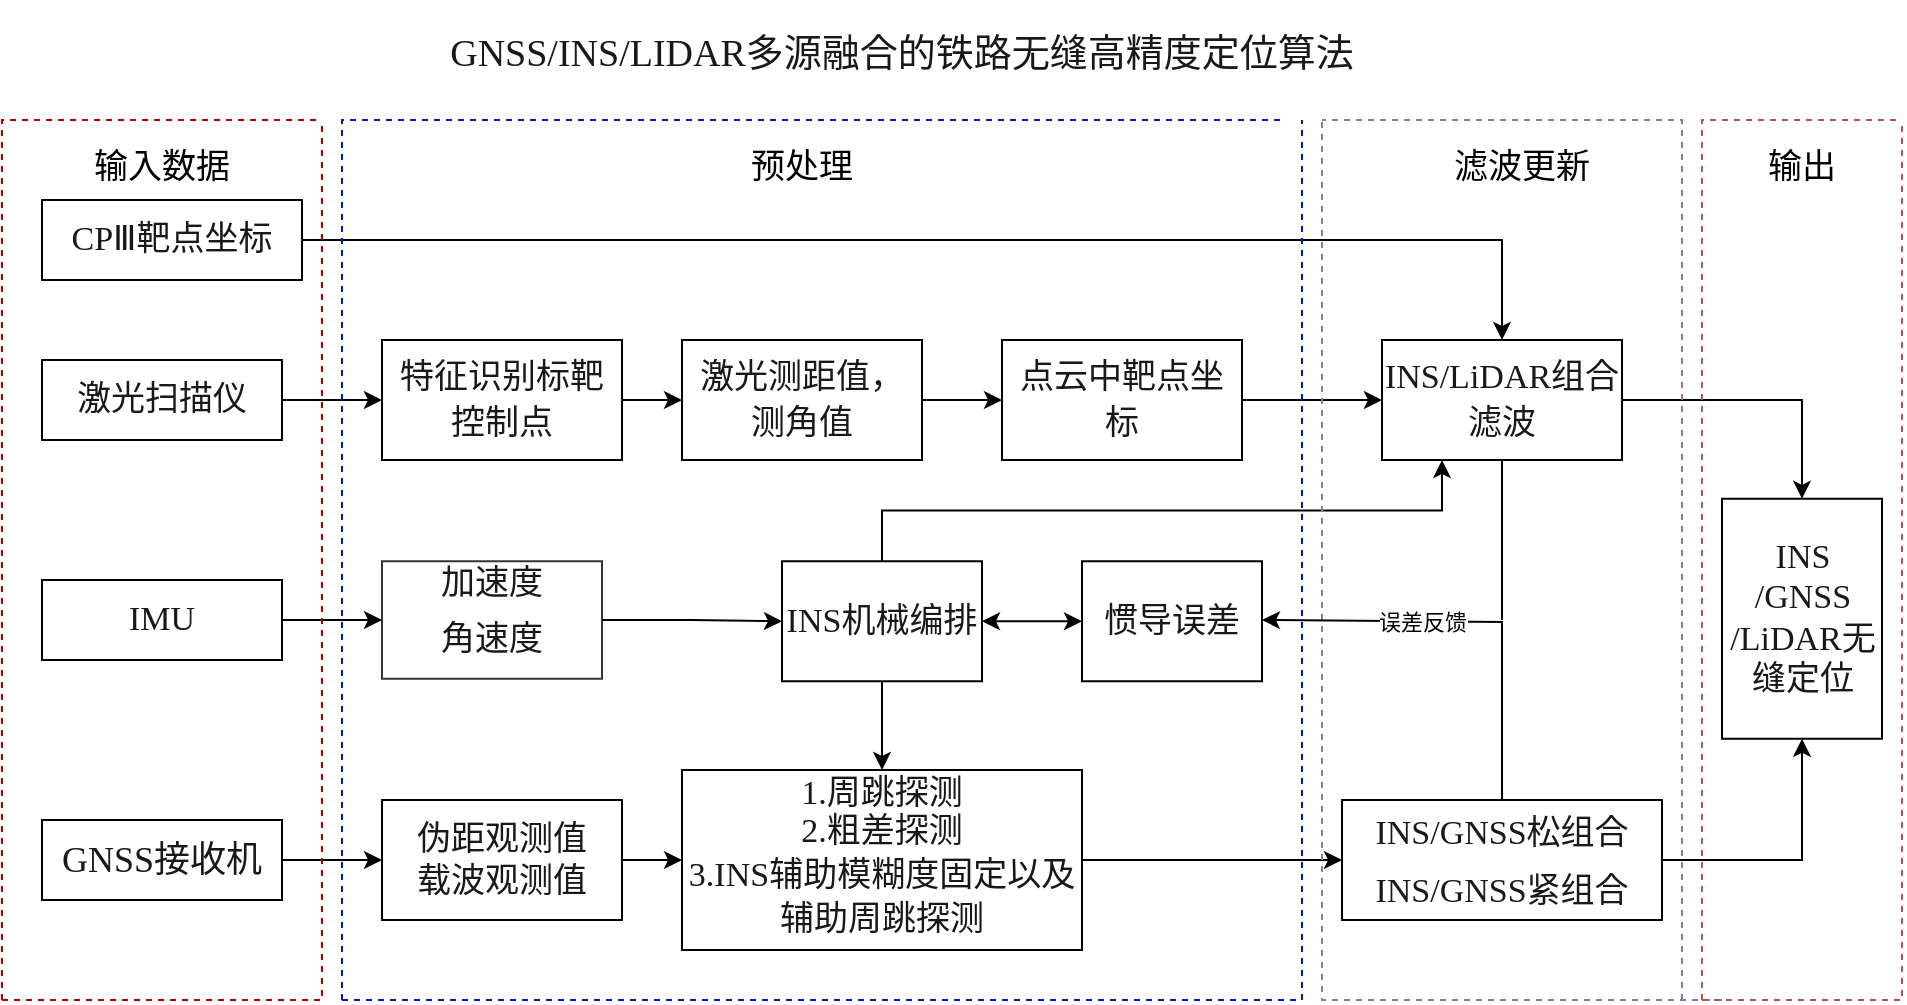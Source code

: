 <mxfile version="26.0.2">
  <diagram name="Page-1" id="ctWxJxeNUy7DphOfHnDH">
    <mxGraphModel dx="1044" dy="2904" grid="1" gridSize="10" guides="1" tooltips="1" connect="1" arrows="1" fold="1" page="1" pageScale="1" pageWidth="827" pageHeight="1169" math="0" shadow="0">
      <root>
        <mxCell id="0" />
        <mxCell id="1" parent="0" />
        <mxCell id="PpVGrMzFs6KtHRNiPCBF-10" style="edgeStyle=orthogonalEdgeStyle;rounded=0;orthogonalLoop=1;jettySize=auto;html=1;exitX=1;exitY=0.5;exitDx=0;exitDy=0;entryX=0;entryY=0.5;entryDx=0;entryDy=0;" parent="1" source="5DKyyrPRF5E8N-J9UGCE-48" target="5DKyyrPRF5E8N-J9UGCE-61" edge="1">
          <mxGeometry relative="1" as="geometry" />
        </mxCell>
        <mxCell id="5DKyyrPRF5E8N-J9UGCE-48" value="&lt;div style=&quot;line-height: 1.3; font-family: FZHei-B01S; text-align: center; vertical-align: middle; color: rgb(25, 25, 26); font-size: 18px; font-style: normal; font-weight: normal;&quot;&gt;&lt;p&gt;&lt;span&gt;GNSS接收机&lt;/span&gt;&lt;/p&gt;&lt;/div&gt;" style="rounded=0;whiteSpace=wrap;html=1;" parent="1" vertex="1">
          <mxGeometry x="160" y="-1410" width="120" height="40" as="geometry" />
        </mxCell>
        <mxCell id="PpVGrMzFs6KtHRNiPCBF-23" style="edgeStyle=orthogonalEdgeStyle;rounded=0;orthogonalLoop=1;jettySize=auto;html=1;exitX=1;exitY=0.5;exitDx=0;exitDy=0;entryX=0;entryY=0.5;entryDx=0;entryDy=0;" parent="1" source="5DKyyrPRF5E8N-J9UGCE-50" target="5DKyyrPRF5E8N-J9UGCE-70" edge="1">
          <mxGeometry relative="1" as="geometry" />
        </mxCell>
        <mxCell id="5DKyyrPRF5E8N-J9UGCE-50" value="&lt;div style=&quot;line-height: 1.3; font-family: FZHei-B01S; text-align: center; vertical-align: middle; color: rgb(25, 25, 26); font-style: normal; font-weight: normal;&quot;&gt;&lt;p style=&quot;&quot;&gt;&lt;font style=&quot;font-size: 17px;&quot;&gt;激光测距值，测角值&lt;/font&gt;&lt;/p&gt;&lt;/div&gt;" style="rounded=0;whiteSpace=wrap;html=1;" parent="1" vertex="1">
          <mxGeometry x="480" y="-1650" width="120" height="60" as="geometry" />
        </mxCell>
        <mxCell id="36RZOy5cwnsigYjhy0Ug-1" style="edgeStyle=orthogonalEdgeStyle;rounded=0;orthogonalLoop=1;jettySize=auto;html=1;exitX=0.5;exitY=0;exitDx=0;exitDy=0;entryX=0.25;entryY=1;entryDx=0;entryDy=0;" parent="1" source="5DKyyrPRF5E8N-J9UGCE-53" target="5DKyyrPRF5E8N-J9UGCE-78" edge="1">
          <mxGeometry relative="1" as="geometry" />
        </mxCell>
        <mxCell id="lxRPOZZMRKgbdA5zIywS-17" style="edgeStyle=orthogonalEdgeStyle;rounded=0;orthogonalLoop=1;jettySize=auto;html=1;exitX=0.5;exitY=1;exitDx=0;exitDy=0;entryX=0.5;entryY=0;entryDx=0;entryDy=0;" edge="1" parent="1" source="5DKyyrPRF5E8N-J9UGCE-53" target="5DKyyrPRF5E8N-J9UGCE-55">
          <mxGeometry relative="1" as="geometry" />
        </mxCell>
        <mxCell id="5DKyyrPRF5E8N-J9UGCE-53" value="&lt;div style=&quot;line-height: 1.3; font-family: FZHei-B01S; text-align: center; vertical-align: middle; color: rgb(25, 25, 26); font-style: normal; font-weight: normal;&quot;&gt;&lt;p style=&quot;&quot;&gt;&lt;font style=&quot;font-size: 17px;&quot;&gt;INS机械编排&lt;/font&gt;&lt;/p&gt;&lt;/div&gt;" style="rounded=0;whiteSpace=wrap;html=1;" parent="1" vertex="1">
          <mxGeometry x="530" y="-1539.37" width="100" height="60" as="geometry" />
        </mxCell>
        <mxCell id="PpVGrMzFs6KtHRNiPCBF-12" style="edgeStyle=orthogonalEdgeStyle;rounded=0;orthogonalLoop=1;jettySize=auto;html=1;exitX=1;exitY=0.5;exitDx=0;exitDy=0;entryX=0;entryY=0.5;entryDx=0;entryDy=0;" parent="1" source="5DKyyrPRF5E8N-J9UGCE-55" target="5DKyyrPRF5E8N-J9UGCE-75" edge="1">
          <mxGeometry relative="1" as="geometry" />
        </mxCell>
        <mxCell id="5DKyyrPRF5E8N-J9UGCE-55" value="&lt;div style=&quot;line-height: 130%;&quot;&gt;&lt;span style=&quot;background-color: light-dark(#ffffff, var(--ge-dark-color, #121212)); color: light-dark(rgb(0, 0, 0), rgb(255, 255, 255)); font-family: Garamond; font-size: 17px;&quot;&gt;1.周跳探测&lt;/span&gt;&lt;br&gt;&lt;/div&gt;&lt;font style=&quot;font-size: 17px;&quot;&gt;&lt;font style=&quot;line-height: 130%;&quot;&gt;&lt;span style=&quot;background-color: light-dark(#ffffff, var(--ge-dark-color, #121212)); color: light-dark(rgb(0, 0, 0), rgb(255, 255, 255)); font-family: Garamond;&quot;&gt;2.粗差探测&lt;/span&gt;&lt;br&gt;&lt;/font&gt;&lt;span style=&quot;background-color: light-dark(#ffffff, var(--ge-dark-color, #121212)); color: light-dark(rgb(0, 0, 0), rgb(255, 255, 255)); font-family: Garamond; line-height: 130%;&quot;&gt;&lt;font style=&quot;line-height: 130%;&quot;&gt;3.INS辅助模糊度固定以及辅助周跳探测&lt;/font&gt;&lt;/span&gt;&lt;/font&gt;&lt;font style=&quot;forced-color-adjust: none;&quot;&gt;&lt;br&gt;&lt;/font&gt;" style="rounded=0;whiteSpace=wrap;html=1;fontSize=11;textOpacity=90;" parent="1" vertex="1">
          <mxGeometry x="480" y="-1435" width="200" height="90" as="geometry" />
        </mxCell>
        <mxCell id="PpVGrMzFs6KtHRNiPCBF-24" style="edgeStyle=orthogonalEdgeStyle;rounded=0;orthogonalLoop=1;jettySize=auto;html=1;exitX=1;exitY=0.5;exitDx=0;exitDy=0;entryX=0;entryY=0.5;entryDx=0;entryDy=0;" parent="1" source="5DKyyrPRF5E8N-J9UGCE-57" target="5DKyyrPRF5E8N-J9UGCE-50" edge="1">
          <mxGeometry relative="1" as="geometry" />
        </mxCell>
        <mxCell id="5DKyyrPRF5E8N-J9UGCE-57" value="&lt;div style=&quot;font-family: FZHei-B01S; text-align: center; vertical-align: middle; color: rgb(25, 25, 26); font-style: normal; font-weight: normal; line-height: 100%;&quot;&gt;&lt;p&gt;&lt;font style=&quot;line-height: 130%; font-size: 17px;&quot;&gt;特征识别标靶控制点&lt;/font&gt;&lt;/p&gt;&lt;/div&gt;" style="rounded=0;whiteSpace=wrap;html=1;" parent="1" vertex="1">
          <mxGeometry x="330" y="-1650" width="120" height="60" as="geometry" />
        </mxCell>
        <mxCell id="PpVGrMzFs6KtHRNiPCBF-18" style="edgeStyle=orthogonalEdgeStyle;rounded=0;orthogonalLoop=1;jettySize=auto;html=1;exitX=1;exitY=0.5;exitDx=0;exitDy=0;entryX=0;entryY=0.5;entryDx=0;entryDy=0;" parent="1" source="5DKyyrPRF5E8N-J9UGCE-59" target="5DKyyrPRF5E8N-J9UGCE-53" edge="1">
          <mxGeometry relative="1" as="geometry" />
        </mxCell>
        <mxCell id="5DKyyrPRF5E8N-J9UGCE-59" value="&lt;div style=&quot;&quot;&gt;&lt;font style=&quot;font-size: 17px;&quot;&gt;&lt;span style=&quot;color: light-dark(rgb(25, 25, 26), rgb(216, 216, 217)); font-family: FZHei-B01S; background-color: transparent;&quot;&gt;加速度&lt;/span&gt;&lt;br&gt;&lt;/font&gt;&lt;/div&gt;&lt;div style=&quot;font-family: FZHei-B01S; vertical-align: middle; color: rgb(25, 25, 26); font-style: normal; font-weight: normal; line-height: 100%;&quot;&gt;&lt;p style=&quot;&quot;&gt;&lt;span style=&quot;color: light-dark(rgb(25, 25, 26), rgb(216, 216, 217)); background-color: transparent;&quot;&gt;&lt;font style=&quot;font-size: 17px;&quot;&gt;角速度&lt;/font&gt;&lt;/span&gt;&lt;/p&gt;&lt;/div&gt;" style="rounded=0;whiteSpace=wrap;html=1;opacity=80;align=center;" parent="1" vertex="1">
          <mxGeometry x="330" y="-1539.37" width="110" height="58.75" as="geometry" />
        </mxCell>
        <mxCell id="PpVGrMzFs6KtHRNiPCBF-11" style="edgeStyle=orthogonalEdgeStyle;rounded=0;orthogonalLoop=1;jettySize=auto;html=1;exitX=1;exitY=0.5;exitDx=0;exitDy=0;entryX=0;entryY=0.5;entryDx=0;entryDy=0;" parent="1" source="5DKyyrPRF5E8N-J9UGCE-61" target="5DKyyrPRF5E8N-J9UGCE-55" edge="1">
          <mxGeometry relative="1" as="geometry" />
        </mxCell>
        <mxCell id="5DKyyrPRF5E8N-J9UGCE-61" value="&lt;div style=&quot;font-family: FZHei-B01S; vertical-align: middle; color: rgb(25, 25, 26); line-height: 60%;&quot;&gt;&lt;p&gt;&lt;font style=&quot;line-height: 60%; font-size: 17px;&quot;&gt;伪距观测值&lt;/font&gt;&lt;/p&gt;&lt;p&gt;&lt;font style=&quot;line-height: 60%; font-size: 17px;&quot;&gt;载波观测值&lt;/font&gt;&lt;/p&gt;&lt;/div&gt;" style="rounded=0;whiteSpace=wrap;html=1;fontSize=11;" parent="1" vertex="1">
          <mxGeometry x="330" y="-1420" width="120" height="60" as="geometry" />
        </mxCell>
        <mxCell id="PpVGrMzFs6KtHRNiPCBF-25" style="edgeStyle=orthogonalEdgeStyle;rounded=0;orthogonalLoop=1;jettySize=auto;html=1;exitX=1;exitY=0.5;exitDx=0;exitDy=0;" parent="1" source="5DKyyrPRF5E8N-J9UGCE-63" target="5DKyyrPRF5E8N-J9UGCE-57" edge="1">
          <mxGeometry relative="1" as="geometry" />
        </mxCell>
        <mxCell id="5DKyyrPRF5E8N-J9UGCE-63" value="&lt;div style=&quot;line-height: 1.3; font-family: FZHei-B01S; vertical-align: middle; color: rgb(25, 25, 26);&quot;&gt;&lt;p style=&quot;line-height: 100%;&quot;&gt;&lt;font style=&quot;font-size: 17px;&quot;&gt;激光扫描仪&lt;/font&gt;&lt;/p&gt;&lt;/div&gt;" style="rounded=0;whiteSpace=wrap;html=1;" parent="1" vertex="1">
          <mxGeometry x="160" y="-1640" width="120" height="40" as="geometry" />
        </mxCell>
        <mxCell id="5DKyyrPRF5E8N-J9UGCE-68" value="&lt;div style=&quot;line-height: 1.3; font-family: FZHei-B01S; text-align: center; vertical-align: middle; color: rgb(25, 25, 26); font-style: normal; font-weight: normal;&quot;&gt;&lt;p style=&quot;&quot;&gt;&lt;br&gt;&lt;/p&gt;&lt;/div&gt;" style="rounded=0;whiteSpace=wrap;html=1;" parent="1" vertex="1">
          <mxGeometry x="1000" y="-1570.62" width="80" height="120" as="geometry" />
        </mxCell>
        <mxCell id="lxRPOZZMRKgbdA5zIywS-1" style="edgeStyle=orthogonalEdgeStyle;rounded=0;orthogonalLoop=1;jettySize=auto;html=1;exitX=1;exitY=0.5;exitDx=0;exitDy=0;entryX=0;entryY=0.5;entryDx=0;entryDy=0;" edge="1" parent="1" source="5DKyyrPRF5E8N-J9UGCE-70" target="5DKyyrPRF5E8N-J9UGCE-78">
          <mxGeometry relative="1" as="geometry" />
        </mxCell>
        <mxCell id="5DKyyrPRF5E8N-J9UGCE-70" value="&lt;div style=&quot;line-height: 1.3; font-family: FZHei-B01S; text-align: center; vertical-align: middle; color: rgb(25, 25, 26); font-style: normal; font-weight: normal;&quot;&gt;&lt;p style=&quot;&quot;&gt;&lt;font style=&quot;font-size: 17px;&quot;&gt;点云中靶点坐标&lt;/font&gt;&lt;/p&gt;&lt;/div&gt;" style="rounded=0;whiteSpace=wrap;html=1;" parent="1" vertex="1">
          <mxGeometry x="640" y="-1650" width="120" height="60" as="geometry" />
        </mxCell>
        <mxCell id="5DKyyrPRF5E8N-J9UGCE-72" value="&lt;div style=&quot;line-height: 1.3; font-family: FZHei-B01S; text-align: center; vertical-align: middle; color: rgb(25, 25, 26); font-style: normal; font-weight: normal;&quot;&gt;&lt;p style=&quot;&quot;&gt;&lt;font style=&quot;font-size: 17px;&quot;&gt;惯导误差&lt;/font&gt;&lt;/p&gt;&lt;/div&gt;" style="rounded=0;whiteSpace=wrap;html=1;" parent="1" vertex="1">
          <mxGeometry x="680" y="-1539.37" width="90" height="60" as="geometry" />
        </mxCell>
        <mxCell id="PpVGrMzFs6KtHRNiPCBF-29" style="edgeStyle=orthogonalEdgeStyle;rounded=0;orthogonalLoop=1;jettySize=auto;html=1;exitX=1;exitY=0.5;exitDx=0;exitDy=0;" parent="1" source="5DKyyrPRF5E8N-J9UGCE-75" target="5DKyyrPRF5E8N-J9UGCE-68" edge="1">
          <mxGeometry relative="1" as="geometry" />
        </mxCell>
        <mxCell id="5DKyyrPRF5E8N-J9UGCE-75" value="&lt;div style=&quot;font-family: FZHei-B01S; text-align: center; vertical-align: middle; color: rgb(25, 25, 26); font-style: normal; font-weight: normal; line-height: 100%;&quot;&gt;&lt;p&gt;&lt;span&gt;&lt;font style=&quot;line-height: 100%; font-size: 17px;&quot;&gt;INS/GNSS松组合&lt;/font&gt;&lt;/span&gt;&lt;/p&gt;&lt;p&gt;&lt;span&gt;&lt;font style=&quot;line-height: 100%; font-size: 17px;&quot;&gt;INS/GNSS紧组合&lt;/font&gt;&lt;/span&gt;&lt;/p&gt;&lt;/div&gt;" style="rounded=0;whiteSpace=wrap;html=1;" parent="1" vertex="1">
          <mxGeometry x="810" y="-1420" width="160" height="60" as="geometry" />
        </mxCell>
        <mxCell id="PpVGrMzFs6KtHRNiPCBF-30" style="edgeStyle=orthogonalEdgeStyle;rounded=0;orthogonalLoop=1;jettySize=auto;html=1;exitX=1;exitY=0.5;exitDx=0;exitDy=0;entryX=0.5;entryY=0;entryDx=0;entryDy=0;" parent="1" source="5DKyyrPRF5E8N-J9UGCE-78" target="5DKyyrPRF5E8N-J9UGCE-68" edge="1">
          <mxGeometry relative="1" as="geometry" />
        </mxCell>
        <mxCell id="5DKyyrPRF5E8N-J9UGCE-78" value="&lt;div style=&quot;line-height: 1.3; font-family: FZHei-B01S; text-align: center; vertical-align: middle; color: rgb(25, 25, 26); font-style: normal; font-weight: normal;&quot;&gt;&lt;p style=&quot;&quot;&gt;&lt;font style=&quot;font-size: 17px;&quot;&gt;INS/LiDAR组合滤波&lt;/font&gt;&lt;/p&gt;&lt;/div&gt;" style="rounded=0;whiteSpace=wrap;html=1;" parent="1" vertex="1">
          <mxGeometry x="830" y="-1650" width="120" height="60" as="geometry" />
        </mxCell>
        <mxCell id="lxRPOZZMRKgbdA5zIywS-3" style="edgeStyle=orthogonalEdgeStyle;rounded=0;orthogonalLoop=1;jettySize=auto;html=1;exitX=0.5;exitY=0;exitDx=0;exitDy=0;" edge="1" parent="1" source="5DKyyrPRF5E8N-J9UGCE-80" target="5DKyyrPRF5E8N-J9UGCE-78">
          <mxGeometry relative="1" as="geometry" />
        </mxCell>
        <mxCell id="5DKyyrPRF5E8N-J9UGCE-80" value="&lt;div style=&quot;line-height: 1.3; font-family: FZHei-B01S; text-align: center; vertical-align: middle; color: rgb(25, 25, 26); font-style: normal; font-weight: normal;&quot;&gt;&lt;p style=&quot;&quot;&gt;&lt;font style=&quot;font-size: 17px;&quot;&gt;CPⅢ靶点坐标&lt;/font&gt;&lt;/p&gt;&lt;/div&gt;" style="rounded=0;whiteSpace=wrap;html=1;direction=south;" parent="1" vertex="1">
          <mxGeometry x="160" y="-1720" width="130" height="40" as="geometry" />
        </mxCell>
        <mxCell id="PpVGrMzFs6KtHRNiPCBF-17" style="edgeStyle=orthogonalEdgeStyle;rounded=0;orthogonalLoop=1;jettySize=auto;html=1;exitX=1;exitY=0.5;exitDx=0;exitDy=0;entryX=0;entryY=0.5;entryDx=0;entryDy=0;" parent="1" source="5DKyyrPRF5E8N-J9UGCE-83" target="5DKyyrPRF5E8N-J9UGCE-59" edge="1">
          <mxGeometry relative="1" as="geometry" />
        </mxCell>
        <mxCell id="5DKyyrPRF5E8N-J9UGCE-83" value="&lt;div style=&quot;line-height: 1.3; font-family: FZHei-B01S; vertical-align: middle; color: rgb(25, 25, 26);&quot;&gt;&lt;p style=&quot;line-height: 100%;&quot;&gt;&lt;font style=&quot;font-size: 17px;&quot;&gt;IMU&lt;/font&gt;&lt;/p&gt;&lt;/div&gt;" style="rounded=0;whiteSpace=wrap;html=1;" parent="1" vertex="1">
          <mxGeometry x="160" y="-1530" width="120" height="40" as="geometry" />
        </mxCell>
        <mxCell id="PpVGrMzFs6KtHRNiPCBF-3" value="&lt;span style=&quot;color: rgb(25, 25, 26); font-family: FZHei-B01S; font-size: 19px;&quot;&gt;GNSS/INS/LIDAR多源融合的铁路无缝高精度定位算法&lt;/span&gt;" style="text;html=1;align=center;verticalAlign=middle;whiteSpace=wrap;rounded=0;rotation=0;" parent="1" vertex="1">
          <mxGeometry x="330" y="-1820" width="520" height="54.38" as="geometry" />
        </mxCell>
        <mxCell id="PpVGrMzFs6KtHRNiPCBF-6" style="edgeStyle=orthogonalEdgeStyle;rounded=0;orthogonalLoop=1;jettySize=auto;html=1;exitX=0.5;exitY=1;exitDx=0;exitDy=0;" parent="1" source="5DKyyrPRF5E8N-J9UGCE-57" target="5DKyyrPRF5E8N-J9UGCE-57" edge="1">
          <mxGeometry relative="1" as="geometry" />
        </mxCell>
        <mxCell id="PpVGrMzFs6KtHRNiPCBF-27" value="&lt;span style=&quot;color: rgb(25, 25, 26); font-family: FZHei-B01S;&quot;&gt;INS&lt;/span&gt;&lt;div&gt;&lt;span style=&quot;color: rgb(25, 25, 26); font-family: FZHei-B01S;&quot;&gt;/GNSS&lt;/span&gt;&lt;div&gt;&lt;span style=&quot;color: rgb(25, 25, 26); font-family: FZHei-B01S;&quot;&gt;/LiDAR无缝定位&lt;/span&gt;&lt;/div&gt;&lt;/div&gt;" style="text;html=1;align=center;verticalAlign=middle;whiteSpace=wrap;rounded=0;rotation=0;fontSize=17;" parent="1" vertex="1">
          <mxGeometry x="1002.5" y="-1560.0" width="75" height="98.75" as="geometry" />
        </mxCell>
        <mxCell id="36RZOy5cwnsigYjhy0Ug-3" value="" style="endArrow=none;dashed=1;html=1;rounded=0;fillColor=#e51400;strokeColor=#B20000;" parent="1" edge="1">
          <mxGeometry width="50" height="50" relative="1" as="geometry">
            <mxPoint x="140" y="-1320" as="sourcePoint" />
            <mxPoint x="300" y="-1760" as="targetPoint" />
            <Array as="points">
              <mxPoint x="140" y="-1760" />
            </Array>
          </mxGeometry>
        </mxCell>
        <mxCell id="36RZOy5cwnsigYjhy0Ug-5" value="" style="endArrow=none;dashed=1;html=1;rounded=0;fillColor=#e51400;strokeColor=#B20000;" parent="1" edge="1">
          <mxGeometry width="50" height="50" relative="1" as="geometry">
            <mxPoint x="140" y="-1320" as="sourcePoint" />
            <mxPoint x="300" y="-1760" as="targetPoint" />
            <Array as="points">
              <mxPoint x="300" y="-1320" />
            </Array>
          </mxGeometry>
        </mxCell>
        <mxCell id="36RZOy5cwnsigYjhy0Ug-6" value="&lt;font style=&quot;font-size: 17px;&quot;&gt;输入数据&lt;/font&gt;" style="text;html=1;align=center;verticalAlign=middle;whiteSpace=wrap;rounded=0;" parent="1" vertex="1">
          <mxGeometry x="170" y="-1753" width="100" height="33" as="geometry" />
        </mxCell>
        <mxCell id="36RZOy5cwnsigYjhy0Ug-7" value="&lt;font style=&quot;font-size: 17px;&quot;&gt;预处理&lt;/font&gt;" style="text;html=1;align=center;verticalAlign=middle;whiteSpace=wrap;rounded=0;" parent="1" vertex="1">
          <mxGeometry x="490" y="-1753" width="100" height="33" as="geometry" />
        </mxCell>
        <mxCell id="36RZOy5cwnsigYjhy0Ug-8" value="" style="endArrow=none;dashed=1;html=1;rounded=0;fillColor=#0050ef;strokeColor=#001DBC;" parent="1" edge="1">
          <mxGeometry width="50" height="50" relative="1" as="geometry">
            <mxPoint x="310" y="-1320" as="sourcePoint" />
            <mxPoint x="780" y="-1760" as="targetPoint" />
            <Array as="points">
              <mxPoint x="310" y="-1760" />
            </Array>
          </mxGeometry>
        </mxCell>
        <mxCell id="36RZOy5cwnsigYjhy0Ug-9" value="" style="endArrow=none;dashed=1;html=1;rounded=0;fillColor=#0050ef;strokeColor=#001DBC;" parent="1" edge="1">
          <mxGeometry width="50" height="50" relative="1" as="geometry">
            <mxPoint x="310" y="-1320" as="sourcePoint" />
            <mxPoint x="790" y="-1760" as="targetPoint" />
            <Array as="points">
              <mxPoint x="790" y="-1320" />
            </Array>
          </mxGeometry>
        </mxCell>
        <mxCell id="36RZOy5cwnsigYjhy0Ug-11" value="" style="endArrow=none;dashed=1;html=1;rounded=0;fillColor=#e1d5e7;strokeColor=#9673a6;" parent="1" edge="1">
          <mxGeometry width="50" height="50" relative="1" as="geometry">
            <mxPoint x="980" y="-1320" as="sourcePoint" />
            <mxPoint x="800" y="-1760" as="targetPoint" />
            <Array as="points">
              <mxPoint x="980" y="-1760" />
            </Array>
          </mxGeometry>
        </mxCell>
        <mxCell id="36RZOy5cwnsigYjhy0Ug-12" value="" style="endArrow=none;dashed=1;html=1;rounded=0;fillColor=#e1d5e7;strokeColor=#9673a6;" parent="1" edge="1">
          <mxGeometry width="50" height="50" relative="1" as="geometry">
            <mxPoint x="1000" y="-1320" as="sourcePoint" />
            <mxPoint x="800" y="-1760" as="targetPoint" />
            <Array as="points">
              <mxPoint x="800" y="-1320" />
            </Array>
          </mxGeometry>
        </mxCell>
        <mxCell id="36RZOy5cwnsigYjhy0Ug-13" value="&lt;font style=&quot;font-size: 17px;&quot;&gt;滤波更新&lt;/font&gt;" style="text;html=1;align=center;verticalAlign=middle;whiteSpace=wrap;rounded=0;" parent="1" vertex="1">
          <mxGeometry x="850" y="-1753" width="100" height="33" as="geometry" />
        </mxCell>
        <mxCell id="36RZOy5cwnsigYjhy0Ug-14" value="" style="endArrow=classic;html=1;rounded=0;exitX=0.5;exitY=0;exitDx=0;exitDy=0;" parent="1" source="5DKyyrPRF5E8N-J9UGCE-75" edge="1">
          <mxGeometry relative="1" as="geometry">
            <mxPoint x="350" y="-1270" as="sourcePoint" />
            <mxPoint x="770" y="-1510" as="targetPoint" />
            <Array as="points">
              <mxPoint x="890" y="-1509" />
            </Array>
          </mxGeometry>
        </mxCell>
        <mxCell id="36RZOy5cwnsigYjhy0Ug-15" value="误差反馈" style="edgeLabel;resizable=0;html=1;;align=center;verticalAlign=middle;" parent="36RZOy5cwnsigYjhy0Ug-14" connectable="0" vertex="1">
          <mxGeometry relative="1" as="geometry">
            <mxPoint x="-25" as="offset" />
          </mxGeometry>
        </mxCell>
        <mxCell id="lxRPOZZMRKgbdA5zIywS-2" value="" style="endArrow=classic;startArrow=classic;html=1;rounded=0;entryX=0;entryY=0.5;entryDx=0;entryDy=0;exitX=1;exitY=0.5;exitDx=0;exitDy=0;" edge="1" parent="1" source="5DKyyrPRF5E8N-J9UGCE-53" target="5DKyyrPRF5E8N-J9UGCE-72">
          <mxGeometry width="50" height="50" relative="1" as="geometry">
            <mxPoint x="640" y="-1510" as="sourcePoint" />
            <mxPoint x="690" y="-1560" as="targetPoint" />
          </mxGeometry>
        </mxCell>
        <mxCell id="lxRPOZZMRKgbdA5zIywS-6" value="" style="endArrow=none;dashed=1;html=1;rounded=0;fillColor=#f8cecc;strokeColor=#b85450;" edge="1" parent="1">
          <mxGeometry width="50" height="50" relative="1" as="geometry">
            <mxPoint x="990" y="-1320" as="sourcePoint" />
            <mxPoint x="1090" y="-1760" as="targetPoint" />
            <Array as="points">
              <mxPoint x="990" y="-1760" />
            </Array>
          </mxGeometry>
        </mxCell>
        <mxCell id="lxRPOZZMRKgbdA5zIywS-7" value="" style="endArrow=none;dashed=1;html=1;rounded=0;fillColor=#f8cecc;strokeColor=#b85450;" edge="1" parent="1">
          <mxGeometry width="50" height="50" relative="1" as="geometry">
            <mxPoint x="990" y="-1320" as="sourcePoint" />
            <mxPoint x="1090" y="-1760" as="targetPoint" />
            <Array as="points">
              <mxPoint x="1090" y="-1320" />
            </Array>
          </mxGeometry>
        </mxCell>
        <mxCell id="lxRPOZZMRKgbdA5zIywS-8" value="&lt;span style=&quot;font-size: 17px;&quot;&gt;输出&lt;/span&gt;" style="text;html=1;align=center;verticalAlign=middle;whiteSpace=wrap;rounded=0;" vertex="1" parent="1">
          <mxGeometry x="990" y="-1753" width="100" height="33" as="geometry" />
        </mxCell>
        <mxCell id="lxRPOZZMRKgbdA5zIywS-12" value="" style="endArrow=none;html=1;rounded=0;entryX=0.5;entryY=1;entryDx=0;entryDy=0;" edge="1" parent="1" target="5DKyyrPRF5E8N-J9UGCE-78">
          <mxGeometry width="50" height="50" relative="1" as="geometry">
            <mxPoint x="890" y="-1510" as="sourcePoint" />
            <mxPoint x="925" y="-1570.62" as="targetPoint" />
          </mxGeometry>
        </mxCell>
      </root>
    </mxGraphModel>
  </diagram>
</mxfile>
